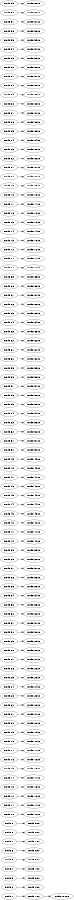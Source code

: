 digraph unix {
	graph [ dpi = 5000 ];
	size="6,6";
	rankdir="LR";

	"Node 1" -> "Node 100"
	"Node 2" -> "Node 200"
	"Node 3" -> "Node 300"
	"Node 4" -> "Node 400"
	"Node 5" -> "Node 500"
	"Node 6" -> "Node 600"
	"Node 7" -> "Node 700"
	"Node 8" -> "Node 800"
	"Node 9" -> "Node 900"
	"Node 10" -> "Node 1000"
	"Node 11" -> "Node 1100"
	"Node 12" -> "Node 1200"
	"Node 13" -> "Node 1300"
	"Node 14" -> "Node 1400"
	"Node 15" -> "Node 1500"
	"Node 16" -> "Node 1600"
	"Node 17" -> "Node 1700"
	"Node 18" -> "Node 1800"
	"Node 19" -> "Node 1900"
	"Node 20" -> "Node 2000"
	"Node 21" -> "Node 2100"
	"Node 22" -> "Node 2200"
	"Node 23" -> "Node 2300"
	"Node 24" -> "Node 2400"
	"Node 25" -> "Node 2500"
	"Node 26" -> "Node 2600"
	"Node 27" -> "Node 2700"
	"Node 28" -> "Node 2800"
	"Node 29" -> "Node 2900"
	"Node 30" -> "Node 3000"
	"Node 31" -> "Node 3100"
	"Node 32" -> "Node 3200"
	"Node 33" -> "Node 3300"
	"Node 34" -> "Node 3400"
	"Node 35" -> "Node 3500"
	"Node 36" -> "Node 3600"
	"Node 37" -> "Node 3700"
	"Node 38" -> "Node 3800"
	"Node 39" -> "Node 3900"
	"Node 40" -> "Node 4000"
	"Node 41" -> "Node 4100"
	"Node 42" -> "Node 4200"
	"Node 43" -> "Node 4300"
	"Node 44" -> "Node 4400"
	"Node 45" -> "Node 4500"
	"Node 46" -> "Node 4600"
	"Node 47" -> "Node 4700"
	"Node 48" -> "Node 4800"
	"Node 49" -> "Node 4900"
	"Node 50" -> "Node 5000"
	"Node 51" -> "Node 5100"
	"Node 52" -> "Node 5200"
	"Node 53" -> "Node 5300"
	"Node 54" -> "Node 5400"
	"Node 55" -> "Node 5500"
	"Node 56" -> "Node 5600"
	"Node 57" -> "Node 5700"
	"Node 58" -> "Node 5800"
	"Node 59" -> "Node 5900"
	"Node 60" -> "Node 6000"
	"Node 61" -> "Node 6100"
	"Node 62" -> "Node 6200"
	"Node 63" -> "Node 6300"
	"Node 64" -> "Node 6400"
	"Node 65" -> "Node 6500"
	"Node 66" -> "Node 6600"
	"Node 67" -> "Node 6700"
	"Node 68" -> "Node 6800"
	"Node 69" -> "Node 6900"
	"Node 70" -> "Node 7000"
	"Node 71" -> "Node 7100"
	"Node 72" -> "Node 7200"
	"Node 73" -> "Node 7300"
	"Node 74" -> "Node 7400"
	"Node 75" -> "Node 7500"
	"Node 76" -> "Node 7600"
	"Node 77" -> "Node 7700"
	"Node 78" -> "Node 7800"
	"Node 79" -> "Node 7900"
	"Node 80" -> "Node 8000"
	"Node 81" -> "Node 8100"
	"Node 82" -> "Node 8200"
	"Node 83" -> "Node 8300"
	"Node 84" -> "Node 8400"
	"Node 85" -> "Node 8500"
	"Node 86" -> "Node 8600"
	"Node 87" -> "Node 8700"
	"Node 88" -> "Node 8800"
	"Node 89" -> "Node 8900"
	"Node 90" -> "Node 9000"
	"Node 91" -> "Node 9100"
	"Node 92" -> "Node 9200"
	"Node 93" -> "Node 9300"
	"Node 94" -> "Node 9400"
	"Node 95" -> "Node 9500"
	"Node 96" -> "Node 9600"
	"Node 97" -> "Node 9700"
	"Node 98" -> "Node 9800"
	"Node 99" -> "Node 9900"
	"Node 100" -> "Node 10000"
}
